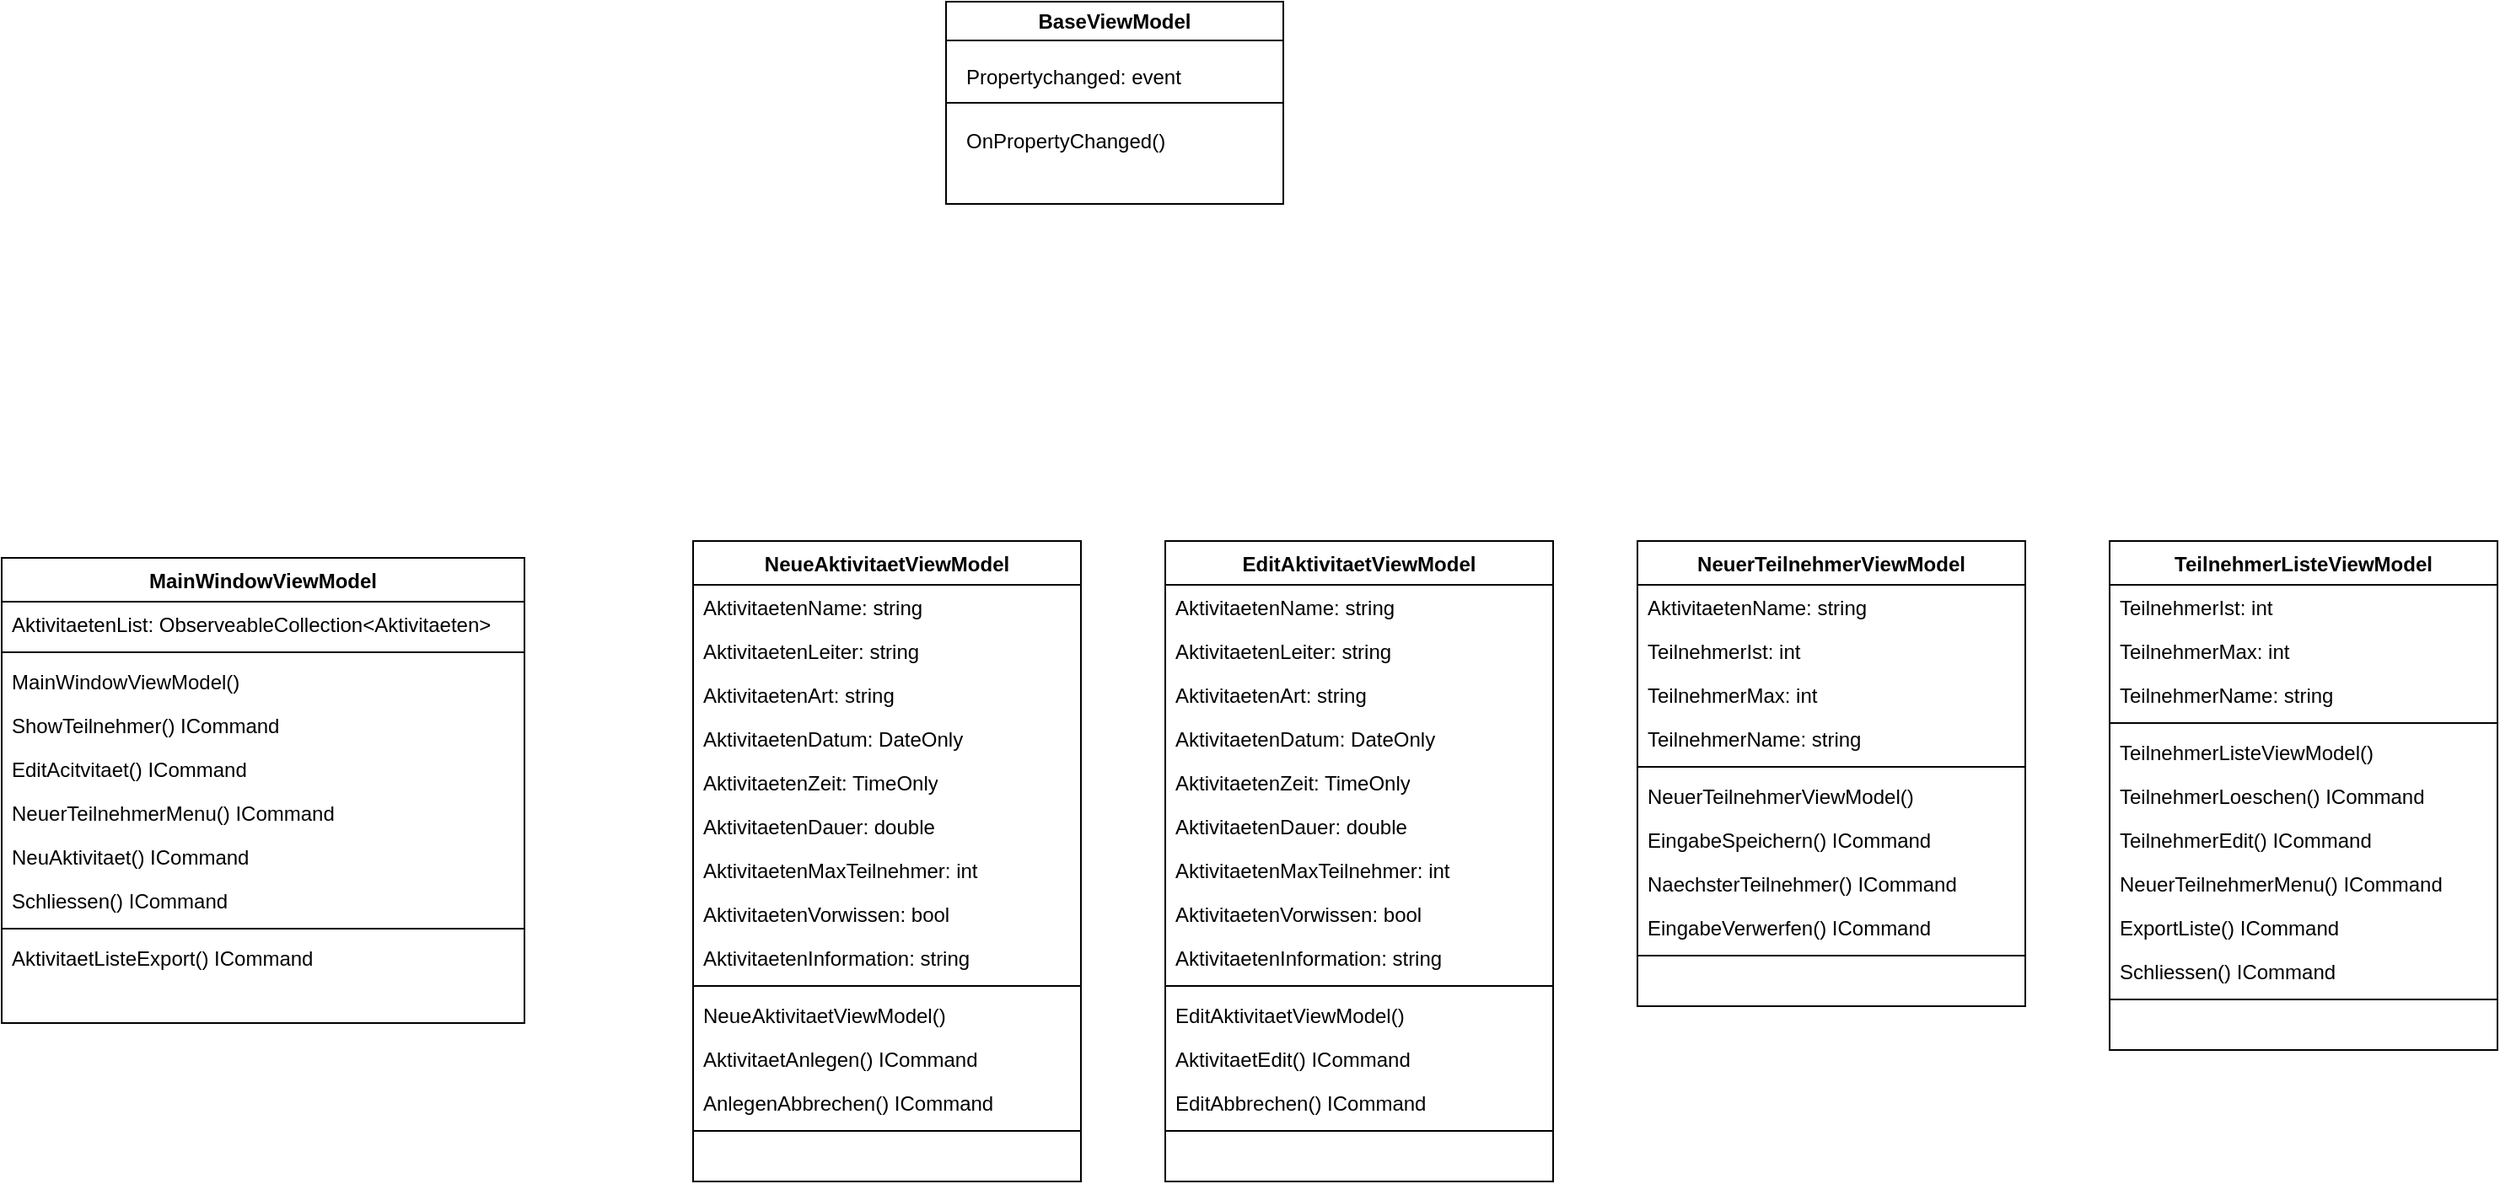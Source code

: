 <mxfile version="21.6.2" type="github">
  <diagram name="Page-1" id="RdVm4Sz-uKxTIq5BJe5c">
    <mxGraphModel dx="2074" dy="1153" grid="1" gridSize="10" guides="1" tooltips="1" connect="1" arrows="1" fold="1" page="1" pageScale="1" pageWidth="1654" pageHeight="1169" math="0" shadow="0">
      <root>
        <mxCell id="0" />
        <mxCell id="1" parent="0" />
        <mxCell id="Tb_Kh7ZDN0dCihc9eWvm-25" value="BaseViewModel" style="swimlane;whiteSpace=wrap;html=1;" parent="1" vertex="1">
          <mxGeometry x="630" y="40" width="200" height="120" as="geometry" />
        </mxCell>
        <mxCell id="Tb_Kh7ZDN0dCihc9eWvm-26" value="&lt;div align=&quot;left&quot;&gt;Propertychanged: event&lt;/div&gt;" style="text;html=1;align=left;verticalAlign=middle;resizable=0;points=[];autosize=1;strokeColor=none;fillColor=none;" parent="Tb_Kh7ZDN0dCihc9eWvm-25" vertex="1">
          <mxGeometry x="10" y="30" width="150" height="30" as="geometry" />
        </mxCell>
        <mxCell id="Tb_Kh7ZDN0dCihc9eWvm-27" value="" style="edgeStyle=none;orthogonalLoop=1;jettySize=auto;html=1;rounded=0;endArrow=none;endFill=0;" parent="Tb_Kh7ZDN0dCihc9eWvm-25" edge="1">
          <mxGeometry width="100" relative="1" as="geometry">
            <mxPoint y="60" as="sourcePoint" />
            <mxPoint x="200" y="60" as="targetPoint" />
            <Array as="points">
              <mxPoint x="100" y="60" />
            </Array>
          </mxGeometry>
        </mxCell>
        <mxCell id="Tb_Kh7ZDN0dCihc9eWvm-28" value="&lt;div align=&quot;left&quot;&gt;OnPropertyChanged()&lt;/div&gt;" style="text;html=1;align=left;verticalAlign=middle;resizable=0;points=[];autosize=1;strokeColor=none;fillColor=none;" parent="Tb_Kh7ZDN0dCihc9eWvm-25" vertex="1">
          <mxGeometry x="10" y="68" width="140" height="30" as="geometry" />
        </mxCell>
        <mxCell id="Tb_Kh7ZDN0dCihc9eWvm-29" value="NeueAktivitaetViewModel" style="swimlane;fontStyle=1;align=center;verticalAlign=top;childLayout=stackLayout;horizontal=1;startSize=26;horizontalStack=0;resizeParent=1;resizeParentMax=0;resizeLast=0;collapsible=1;marginBottom=0;whiteSpace=wrap;html=1;" parent="1" vertex="1">
          <mxGeometry x="480" y="360" width="230" height="380" as="geometry" />
        </mxCell>
        <mxCell id="Tb_Kh7ZDN0dCihc9eWvm-30" value="AktivitaetenName: string" style="text;strokeColor=none;fillColor=none;align=left;verticalAlign=top;spacingLeft=4;spacingRight=4;overflow=hidden;rotatable=0;points=[[0,0.5],[1,0.5]];portConstraint=eastwest;whiteSpace=wrap;html=1;" parent="Tb_Kh7ZDN0dCihc9eWvm-29" vertex="1">
          <mxGeometry y="26" width="230" height="26" as="geometry" />
        </mxCell>
        <mxCell id="Tb_Kh7ZDN0dCihc9eWvm-70" value="AktivitaetenLeiter: string" style="text;strokeColor=none;fillColor=none;align=left;verticalAlign=top;spacingLeft=4;spacingRight=4;overflow=hidden;rotatable=0;points=[[0,0.5],[1,0.5]];portConstraint=eastwest;whiteSpace=wrap;html=1;" parent="Tb_Kh7ZDN0dCihc9eWvm-29" vertex="1">
          <mxGeometry y="52" width="230" height="26" as="geometry" />
        </mxCell>
        <mxCell id="Tb_Kh7ZDN0dCihc9eWvm-69" value="AktivitaetenArt: string" style="text;strokeColor=none;fillColor=none;align=left;verticalAlign=top;spacingLeft=4;spacingRight=4;overflow=hidden;rotatable=0;points=[[0,0.5],[1,0.5]];portConstraint=eastwest;whiteSpace=wrap;html=1;" parent="Tb_Kh7ZDN0dCihc9eWvm-29" vertex="1">
          <mxGeometry y="78" width="230" height="26" as="geometry" />
        </mxCell>
        <mxCell id="Tb_Kh7ZDN0dCihc9eWvm-68" value="AktivitaetenDatum: DateOnly" style="text;strokeColor=none;fillColor=none;align=left;verticalAlign=top;spacingLeft=4;spacingRight=4;overflow=hidden;rotatable=0;points=[[0,0.5],[1,0.5]];portConstraint=eastwest;whiteSpace=wrap;html=1;" parent="Tb_Kh7ZDN0dCihc9eWvm-29" vertex="1">
          <mxGeometry y="104" width="230" height="26" as="geometry" />
        </mxCell>
        <mxCell id="Tb_Kh7ZDN0dCihc9eWvm-67" value="AktivitaetenZeit: TimeOnly" style="text;strokeColor=none;fillColor=none;align=left;verticalAlign=top;spacingLeft=4;spacingRight=4;overflow=hidden;rotatable=0;points=[[0,0.5],[1,0.5]];portConstraint=eastwest;whiteSpace=wrap;html=1;" parent="Tb_Kh7ZDN0dCihc9eWvm-29" vertex="1">
          <mxGeometry y="130" width="230" height="26" as="geometry" />
        </mxCell>
        <mxCell id="Tb_Kh7ZDN0dCihc9eWvm-66" value="AktivitaetenDauer: double" style="text;strokeColor=none;fillColor=none;align=left;verticalAlign=top;spacingLeft=4;spacingRight=4;overflow=hidden;rotatable=0;points=[[0,0.5],[1,0.5]];portConstraint=eastwest;whiteSpace=wrap;html=1;" parent="Tb_Kh7ZDN0dCihc9eWvm-29" vertex="1">
          <mxGeometry y="156" width="230" height="26" as="geometry" />
        </mxCell>
        <mxCell id="Tb_Kh7ZDN0dCihc9eWvm-65" value="AktivitaetenMaxTeilnehmer: int" style="text;strokeColor=none;fillColor=none;align=left;verticalAlign=top;spacingLeft=4;spacingRight=4;overflow=hidden;rotatable=0;points=[[0,0.5],[1,0.5]];portConstraint=eastwest;whiteSpace=wrap;html=1;" parent="Tb_Kh7ZDN0dCihc9eWvm-29" vertex="1">
          <mxGeometry y="182" width="230" height="26" as="geometry" />
        </mxCell>
        <mxCell id="Tb_Kh7ZDN0dCihc9eWvm-64" value="AktivitaetenVorwissen: bool" style="text;strokeColor=none;fillColor=none;align=left;verticalAlign=top;spacingLeft=4;spacingRight=4;overflow=hidden;rotatable=0;points=[[0,0.5],[1,0.5]];portConstraint=eastwest;whiteSpace=wrap;html=1;" parent="Tb_Kh7ZDN0dCihc9eWvm-29" vertex="1">
          <mxGeometry y="208" width="230" height="26" as="geometry" />
        </mxCell>
        <mxCell id="Tb_Kh7ZDN0dCihc9eWvm-71" value="AktivitaetenInformation: string" style="text;strokeColor=none;fillColor=none;align=left;verticalAlign=top;spacingLeft=4;spacingRight=4;overflow=hidden;rotatable=0;points=[[0,0.5],[1,0.5]];portConstraint=eastwest;whiteSpace=wrap;html=1;" parent="Tb_Kh7ZDN0dCihc9eWvm-29" vertex="1">
          <mxGeometry y="234" width="230" height="26" as="geometry" />
        </mxCell>
        <mxCell id="Tb_Kh7ZDN0dCihc9eWvm-31" value="" style="line;strokeWidth=1;fillColor=none;align=left;verticalAlign=middle;spacingTop=-1;spacingLeft=3;spacingRight=3;rotatable=0;labelPosition=right;points=[];portConstraint=eastwest;strokeColor=inherit;" parent="Tb_Kh7ZDN0dCihc9eWvm-29" vertex="1">
          <mxGeometry y="260" width="230" height="8" as="geometry" />
        </mxCell>
        <mxCell id="Tb_Kh7ZDN0dCihc9eWvm-32" value="NeueAktivitaetViewModel()" style="text;strokeColor=none;fillColor=none;align=left;verticalAlign=top;spacingLeft=4;spacingRight=4;overflow=hidden;rotatable=0;points=[[0,0.5],[1,0.5]];portConstraint=eastwest;whiteSpace=wrap;html=1;" parent="Tb_Kh7ZDN0dCihc9eWvm-29" vertex="1">
          <mxGeometry y="268" width="230" height="26" as="geometry" />
        </mxCell>
        <mxCell id="Tb_Kh7ZDN0dCihc9eWvm-38" value="AktivitaetAnlegen() ICommand" style="text;strokeColor=none;fillColor=none;align=left;verticalAlign=top;spacingLeft=4;spacingRight=4;overflow=hidden;rotatable=0;points=[[0,0.5],[1,0.5]];portConstraint=eastwest;whiteSpace=wrap;html=1;" parent="Tb_Kh7ZDN0dCihc9eWvm-29" vertex="1">
          <mxGeometry y="294" width="230" height="26" as="geometry" />
        </mxCell>
        <mxCell id="Tb_Kh7ZDN0dCihc9eWvm-37" value="AnlegenAbbrechen() ICommand" style="text;strokeColor=none;fillColor=none;align=left;verticalAlign=top;spacingLeft=4;spacingRight=4;overflow=hidden;rotatable=0;points=[[0,0.5],[1,0.5]];portConstraint=eastwest;whiteSpace=wrap;html=1;" parent="Tb_Kh7ZDN0dCihc9eWvm-29" vertex="1">
          <mxGeometry y="320" width="230" height="26" as="geometry" />
        </mxCell>
        <mxCell id="Tb_Kh7ZDN0dCihc9eWvm-41" value="" style="line;strokeWidth=1;fillColor=none;align=left;verticalAlign=middle;spacingTop=-1;spacingLeft=3;spacingRight=3;rotatable=0;labelPosition=right;points=[];portConstraint=eastwest;strokeColor=inherit;" parent="Tb_Kh7ZDN0dCihc9eWvm-29" vertex="1">
          <mxGeometry y="346" width="230" height="8" as="geometry" />
        </mxCell>
        <mxCell id="Tb_Kh7ZDN0dCihc9eWvm-39" style="text;strokeColor=none;fillColor=none;align=left;verticalAlign=top;spacingLeft=4;spacingRight=4;overflow=hidden;rotatable=0;points=[[0,0.5],[1,0.5]];portConstraint=eastwest;whiteSpace=wrap;html=1;" parent="Tb_Kh7ZDN0dCihc9eWvm-29" vertex="1">
          <mxGeometry y="354" width="230" height="26" as="geometry" />
        </mxCell>
        <mxCell id="Tb_Kh7ZDN0dCihc9eWvm-53" value="MainWindowViewModel" style="swimlane;fontStyle=1;align=center;verticalAlign=top;childLayout=stackLayout;horizontal=1;startSize=26;horizontalStack=0;resizeParent=1;resizeParentMax=0;resizeLast=0;collapsible=1;marginBottom=0;whiteSpace=wrap;html=1;" parent="1" vertex="1">
          <mxGeometry x="70" y="370" width="310" height="276" as="geometry" />
        </mxCell>
        <mxCell id="Tb_Kh7ZDN0dCihc9eWvm-54" value="AktivitaetenList: ObserveableCollection&amp;lt;Aktivitaeten&amp;gt;" style="text;strokeColor=none;fillColor=none;align=left;verticalAlign=top;spacingLeft=4;spacingRight=4;overflow=hidden;rotatable=0;points=[[0,0.5],[1,0.5]];portConstraint=eastwest;whiteSpace=wrap;html=1;" parent="Tb_Kh7ZDN0dCihc9eWvm-53" vertex="1">
          <mxGeometry y="26" width="310" height="26" as="geometry" />
        </mxCell>
        <mxCell id="Tb_Kh7ZDN0dCihc9eWvm-55" value="" style="line;strokeWidth=1;fillColor=none;align=left;verticalAlign=middle;spacingTop=-1;spacingLeft=3;spacingRight=3;rotatable=0;labelPosition=right;points=[];portConstraint=eastwest;strokeColor=inherit;" parent="Tb_Kh7ZDN0dCihc9eWvm-53" vertex="1">
          <mxGeometry y="52" width="310" height="8" as="geometry" />
        </mxCell>
        <mxCell id="Tb_Kh7ZDN0dCihc9eWvm-56" value="MainWindowViewModel()" style="text;strokeColor=none;fillColor=none;align=left;verticalAlign=top;spacingLeft=4;spacingRight=4;overflow=hidden;rotatable=0;points=[[0,0.5],[1,0.5]];portConstraint=eastwest;whiteSpace=wrap;html=1;" parent="Tb_Kh7ZDN0dCihc9eWvm-53" vertex="1">
          <mxGeometry y="60" width="310" height="26" as="geometry" />
        </mxCell>
        <mxCell id="Tb_Kh7ZDN0dCihc9eWvm-57" value="ShowTeilnehmer() ICommand" style="text;strokeColor=none;fillColor=none;align=left;verticalAlign=top;spacingLeft=4;spacingRight=4;overflow=hidden;rotatable=0;points=[[0,0.5],[1,0.5]];portConstraint=eastwest;whiteSpace=wrap;html=1;" parent="Tb_Kh7ZDN0dCihc9eWvm-53" vertex="1">
          <mxGeometry y="86" width="310" height="26" as="geometry" />
        </mxCell>
        <mxCell id="Tb_Kh7ZDN0dCihc9eWvm-58" value="EditAcitvitaet() ICommand" style="text;strokeColor=none;fillColor=none;align=left;verticalAlign=top;spacingLeft=4;spacingRight=4;overflow=hidden;rotatable=0;points=[[0,0.5],[1,0.5]];portConstraint=eastwest;whiteSpace=wrap;html=1;" parent="Tb_Kh7ZDN0dCihc9eWvm-53" vertex="1">
          <mxGeometry y="112" width="310" height="26" as="geometry" />
        </mxCell>
        <mxCell id="Tb_Kh7ZDN0dCihc9eWvm-59" value="NeuerTeilnehmerMenu() ICommand" style="text;strokeColor=none;fillColor=none;align=left;verticalAlign=top;spacingLeft=4;spacingRight=4;overflow=hidden;rotatable=0;points=[[0,0.5],[1,0.5]];portConstraint=eastwest;whiteSpace=wrap;html=1;" parent="Tb_Kh7ZDN0dCihc9eWvm-53" vertex="1">
          <mxGeometry y="138" width="310" height="26" as="geometry" />
        </mxCell>
        <mxCell id="Tb_Kh7ZDN0dCihc9eWvm-60" value="NeuAktivitaet() ICommand" style="text;strokeColor=none;fillColor=none;align=left;verticalAlign=top;spacingLeft=4;spacingRight=4;overflow=hidden;rotatable=0;points=[[0,0.5],[1,0.5]];portConstraint=eastwest;whiteSpace=wrap;html=1;" parent="Tb_Kh7ZDN0dCihc9eWvm-53" vertex="1">
          <mxGeometry y="164" width="310" height="26" as="geometry" />
        </mxCell>
        <mxCell id="oz02Voas3NL-4zCet6B7-17" value="Schliessen() ICommand" style="text;strokeColor=none;fillColor=none;align=left;verticalAlign=top;spacingLeft=4;spacingRight=4;overflow=hidden;rotatable=0;points=[[0,0.5],[1,0.5]];portConstraint=eastwest;whiteSpace=wrap;html=1;" vertex="1" parent="Tb_Kh7ZDN0dCihc9eWvm-53">
          <mxGeometry y="190" width="310" height="26" as="geometry" />
        </mxCell>
        <mxCell id="Tb_Kh7ZDN0dCihc9eWvm-61" value="" style="line;strokeWidth=1;fillColor=none;align=left;verticalAlign=middle;spacingTop=-1;spacingLeft=3;spacingRight=3;rotatable=0;labelPosition=right;points=[];portConstraint=eastwest;strokeColor=inherit;" parent="Tb_Kh7ZDN0dCihc9eWvm-53" vertex="1">
          <mxGeometry y="216" width="310" height="8" as="geometry" />
        </mxCell>
        <mxCell id="Tb_Kh7ZDN0dCihc9eWvm-62" value="AktivitaetListeExport() ICommand" style="text;strokeColor=none;fillColor=none;align=left;verticalAlign=top;spacingLeft=4;spacingRight=4;overflow=hidden;rotatable=0;points=[[0,0.5],[1,0.5]];portConstraint=eastwest;whiteSpace=wrap;html=1;" parent="Tb_Kh7ZDN0dCihc9eWvm-53" vertex="1">
          <mxGeometry y="224" width="310" height="26" as="geometry" />
        </mxCell>
        <mxCell id="Tb_Kh7ZDN0dCihc9eWvm-63" style="text;strokeColor=none;fillColor=none;align=left;verticalAlign=top;spacingLeft=4;spacingRight=4;overflow=hidden;rotatable=0;points=[[0,0.5],[1,0.5]];portConstraint=eastwest;whiteSpace=wrap;html=1;" parent="Tb_Kh7ZDN0dCihc9eWvm-53" vertex="1">
          <mxGeometry y="250" width="310" height="26" as="geometry" />
        </mxCell>
        <mxCell id="oz02Voas3NL-4zCet6B7-1" value="EditAktivitaetViewModel" style="swimlane;fontStyle=1;align=center;verticalAlign=top;childLayout=stackLayout;horizontal=1;startSize=26;horizontalStack=0;resizeParent=1;resizeParentMax=0;resizeLast=0;collapsible=1;marginBottom=0;whiteSpace=wrap;html=1;" vertex="1" parent="1">
          <mxGeometry x="760" y="360" width="230" height="380" as="geometry" />
        </mxCell>
        <mxCell id="oz02Voas3NL-4zCet6B7-2" value="AktivitaetenName: string" style="text;strokeColor=none;fillColor=none;align=left;verticalAlign=top;spacingLeft=4;spacingRight=4;overflow=hidden;rotatable=0;points=[[0,0.5],[1,0.5]];portConstraint=eastwest;whiteSpace=wrap;html=1;" vertex="1" parent="oz02Voas3NL-4zCet6B7-1">
          <mxGeometry y="26" width="230" height="26" as="geometry" />
        </mxCell>
        <mxCell id="oz02Voas3NL-4zCet6B7-3" value="AktivitaetenLeiter: string" style="text;strokeColor=none;fillColor=none;align=left;verticalAlign=top;spacingLeft=4;spacingRight=4;overflow=hidden;rotatable=0;points=[[0,0.5],[1,0.5]];portConstraint=eastwest;whiteSpace=wrap;html=1;" vertex="1" parent="oz02Voas3NL-4zCet6B7-1">
          <mxGeometry y="52" width="230" height="26" as="geometry" />
        </mxCell>
        <mxCell id="oz02Voas3NL-4zCet6B7-4" value="AktivitaetenArt: string" style="text;strokeColor=none;fillColor=none;align=left;verticalAlign=top;spacingLeft=4;spacingRight=4;overflow=hidden;rotatable=0;points=[[0,0.5],[1,0.5]];portConstraint=eastwest;whiteSpace=wrap;html=1;" vertex="1" parent="oz02Voas3NL-4zCet6B7-1">
          <mxGeometry y="78" width="230" height="26" as="geometry" />
        </mxCell>
        <mxCell id="oz02Voas3NL-4zCet6B7-5" value="AktivitaetenDatum: DateOnly" style="text;strokeColor=none;fillColor=none;align=left;verticalAlign=top;spacingLeft=4;spacingRight=4;overflow=hidden;rotatable=0;points=[[0,0.5],[1,0.5]];portConstraint=eastwest;whiteSpace=wrap;html=1;" vertex="1" parent="oz02Voas3NL-4zCet6B7-1">
          <mxGeometry y="104" width="230" height="26" as="geometry" />
        </mxCell>
        <mxCell id="oz02Voas3NL-4zCet6B7-6" value="AktivitaetenZeit: TimeOnly" style="text;strokeColor=none;fillColor=none;align=left;verticalAlign=top;spacingLeft=4;spacingRight=4;overflow=hidden;rotatable=0;points=[[0,0.5],[1,0.5]];portConstraint=eastwest;whiteSpace=wrap;html=1;" vertex="1" parent="oz02Voas3NL-4zCet6B7-1">
          <mxGeometry y="130" width="230" height="26" as="geometry" />
        </mxCell>
        <mxCell id="oz02Voas3NL-4zCet6B7-7" value="AktivitaetenDauer: double" style="text;strokeColor=none;fillColor=none;align=left;verticalAlign=top;spacingLeft=4;spacingRight=4;overflow=hidden;rotatable=0;points=[[0,0.5],[1,0.5]];portConstraint=eastwest;whiteSpace=wrap;html=1;" vertex="1" parent="oz02Voas3NL-4zCet6B7-1">
          <mxGeometry y="156" width="230" height="26" as="geometry" />
        </mxCell>
        <mxCell id="oz02Voas3NL-4zCet6B7-8" value="AktivitaetenMaxTeilnehmer: int" style="text;strokeColor=none;fillColor=none;align=left;verticalAlign=top;spacingLeft=4;spacingRight=4;overflow=hidden;rotatable=0;points=[[0,0.5],[1,0.5]];portConstraint=eastwest;whiteSpace=wrap;html=1;" vertex="1" parent="oz02Voas3NL-4zCet6B7-1">
          <mxGeometry y="182" width="230" height="26" as="geometry" />
        </mxCell>
        <mxCell id="oz02Voas3NL-4zCet6B7-9" value="AktivitaetenVorwissen: bool" style="text;strokeColor=none;fillColor=none;align=left;verticalAlign=top;spacingLeft=4;spacingRight=4;overflow=hidden;rotatable=0;points=[[0,0.5],[1,0.5]];portConstraint=eastwest;whiteSpace=wrap;html=1;" vertex="1" parent="oz02Voas3NL-4zCet6B7-1">
          <mxGeometry y="208" width="230" height="26" as="geometry" />
        </mxCell>
        <mxCell id="oz02Voas3NL-4zCet6B7-10" value="AktivitaetenInformation: string" style="text;strokeColor=none;fillColor=none;align=left;verticalAlign=top;spacingLeft=4;spacingRight=4;overflow=hidden;rotatable=0;points=[[0,0.5],[1,0.5]];portConstraint=eastwest;whiteSpace=wrap;html=1;" vertex="1" parent="oz02Voas3NL-4zCet6B7-1">
          <mxGeometry y="234" width="230" height="26" as="geometry" />
        </mxCell>
        <mxCell id="oz02Voas3NL-4zCet6B7-11" value="" style="line;strokeWidth=1;fillColor=none;align=left;verticalAlign=middle;spacingTop=-1;spacingLeft=3;spacingRight=3;rotatable=0;labelPosition=right;points=[];portConstraint=eastwest;strokeColor=inherit;" vertex="1" parent="oz02Voas3NL-4zCet6B7-1">
          <mxGeometry y="260" width="230" height="8" as="geometry" />
        </mxCell>
        <mxCell id="oz02Voas3NL-4zCet6B7-12" value="EditAktivitaetViewModel()" style="text;strokeColor=none;fillColor=none;align=left;verticalAlign=top;spacingLeft=4;spacingRight=4;overflow=hidden;rotatable=0;points=[[0,0.5],[1,0.5]];portConstraint=eastwest;whiteSpace=wrap;html=1;" vertex="1" parent="oz02Voas3NL-4zCet6B7-1">
          <mxGeometry y="268" width="230" height="26" as="geometry" />
        </mxCell>
        <mxCell id="oz02Voas3NL-4zCet6B7-13" value="AktivitaetEdit() ICommand" style="text;strokeColor=none;fillColor=none;align=left;verticalAlign=top;spacingLeft=4;spacingRight=4;overflow=hidden;rotatable=0;points=[[0,0.5],[1,0.5]];portConstraint=eastwest;whiteSpace=wrap;html=1;" vertex="1" parent="oz02Voas3NL-4zCet6B7-1">
          <mxGeometry y="294" width="230" height="26" as="geometry" />
        </mxCell>
        <mxCell id="oz02Voas3NL-4zCet6B7-14" value="EditAbbrechen() ICommand" style="text;strokeColor=none;fillColor=none;align=left;verticalAlign=top;spacingLeft=4;spacingRight=4;overflow=hidden;rotatable=0;points=[[0,0.5],[1,0.5]];portConstraint=eastwest;whiteSpace=wrap;html=1;" vertex="1" parent="oz02Voas3NL-4zCet6B7-1">
          <mxGeometry y="320" width="230" height="26" as="geometry" />
        </mxCell>
        <mxCell id="oz02Voas3NL-4zCet6B7-15" value="" style="line;strokeWidth=1;fillColor=none;align=left;verticalAlign=middle;spacingTop=-1;spacingLeft=3;spacingRight=3;rotatable=0;labelPosition=right;points=[];portConstraint=eastwest;strokeColor=inherit;" vertex="1" parent="oz02Voas3NL-4zCet6B7-1">
          <mxGeometry y="346" width="230" height="8" as="geometry" />
        </mxCell>
        <mxCell id="oz02Voas3NL-4zCet6B7-16" style="text;strokeColor=none;fillColor=none;align=left;verticalAlign=top;spacingLeft=4;spacingRight=4;overflow=hidden;rotatable=0;points=[[0,0.5],[1,0.5]];portConstraint=eastwest;whiteSpace=wrap;html=1;" vertex="1" parent="oz02Voas3NL-4zCet6B7-1">
          <mxGeometry y="354" width="230" height="26" as="geometry" />
        </mxCell>
        <mxCell id="oz02Voas3NL-4zCet6B7-18" value="NeuerTeilnehmerViewModel" style="swimlane;fontStyle=1;align=center;verticalAlign=top;childLayout=stackLayout;horizontal=1;startSize=26;horizontalStack=0;resizeParent=1;resizeParentMax=0;resizeLast=0;collapsible=1;marginBottom=0;whiteSpace=wrap;html=1;" vertex="1" parent="1">
          <mxGeometry x="1040" y="360" width="230" height="276" as="geometry" />
        </mxCell>
        <mxCell id="oz02Voas3NL-4zCet6B7-19" value="AktivitaetenName: string" style="text;strokeColor=none;fillColor=none;align=left;verticalAlign=top;spacingLeft=4;spacingRight=4;overflow=hidden;rotatable=0;points=[[0,0.5],[1,0.5]];portConstraint=eastwest;whiteSpace=wrap;html=1;" vertex="1" parent="oz02Voas3NL-4zCet6B7-18">
          <mxGeometry y="26" width="230" height="26" as="geometry" />
        </mxCell>
        <mxCell id="oz02Voas3NL-4zCet6B7-25" value="TeilnehmerIst: int" style="text;strokeColor=none;fillColor=none;align=left;verticalAlign=top;spacingLeft=4;spacingRight=4;overflow=hidden;rotatable=0;points=[[0,0.5],[1,0.5]];portConstraint=eastwest;whiteSpace=wrap;html=1;" vertex="1" parent="oz02Voas3NL-4zCet6B7-18">
          <mxGeometry y="52" width="230" height="26" as="geometry" />
        </mxCell>
        <mxCell id="oz02Voas3NL-4zCet6B7-26" value="TeilnehmerMax: int" style="text;strokeColor=none;fillColor=none;align=left;verticalAlign=top;spacingLeft=4;spacingRight=4;overflow=hidden;rotatable=0;points=[[0,0.5],[1,0.5]];portConstraint=eastwest;whiteSpace=wrap;html=1;" vertex="1" parent="oz02Voas3NL-4zCet6B7-18">
          <mxGeometry y="78" width="230" height="26" as="geometry" />
        </mxCell>
        <mxCell id="oz02Voas3NL-4zCet6B7-27" value="TeilnehmerName: string" style="text;strokeColor=none;fillColor=none;align=left;verticalAlign=top;spacingLeft=4;spacingRight=4;overflow=hidden;rotatable=0;points=[[0,0.5],[1,0.5]];portConstraint=eastwest;whiteSpace=wrap;html=1;" vertex="1" parent="oz02Voas3NL-4zCet6B7-18">
          <mxGeometry y="104" width="230" height="26" as="geometry" />
        </mxCell>
        <mxCell id="oz02Voas3NL-4zCet6B7-28" value="" style="line;strokeWidth=1;fillColor=none;align=left;verticalAlign=middle;spacingTop=-1;spacingLeft=3;spacingRight=3;rotatable=0;labelPosition=right;points=[];portConstraint=eastwest;strokeColor=inherit;" vertex="1" parent="oz02Voas3NL-4zCet6B7-18">
          <mxGeometry y="130" width="230" height="8" as="geometry" />
        </mxCell>
        <mxCell id="oz02Voas3NL-4zCet6B7-29" value="NeuerTeilnehmerViewModel()" style="text;strokeColor=none;fillColor=none;align=left;verticalAlign=top;spacingLeft=4;spacingRight=4;overflow=hidden;rotatable=0;points=[[0,0.5],[1,0.5]];portConstraint=eastwest;whiteSpace=wrap;html=1;" vertex="1" parent="oz02Voas3NL-4zCet6B7-18">
          <mxGeometry y="138" width="230" height="26" as="geometry" />
        </mxCell>
        <mxCell id="oz02Voas3NL-4zCet6B7-34" value="EingabeSpeichern() ICommand" style="text;strokeColor=none;fillColor=none;align=left;verticalAlign=top;spacingLeft=4;spacingRight=4;overflow=hidden;rotatable=0;points=[[0,0.5],[1,0.5]];portConstraint=eastwest;whiteSpace=wrap;html=1;" vertex="1" parent="oz02Voas3NL-4zCet6B7-18">
          <mxGeometry y="164" width="230" height="26" as="geometry" />
        </mxCell>
        <mxCell id="oz02Voas3NL-4zCet6B7-30" value="NaechsterTeilnehmer() ICommand" style="text;strokeColor=none;fillColor=none;align=left;verticalAlign=top;spacingLeft=4;spacingRight=4;overflow=hidden;rotatable=0;points=[[0,0.5],[1,0.5]];portConstraint=eastwest;whiteSpace=wrap;html=1;" vertex="1" parent="oz02Voas3NL-4zCet6B7-18">
          <mxGeometry y="190" width="230" height="26" as="geometry" />
        </mxCell>
        <mxCell id="oz02Voas3NL-4zCet6B7-31" value="EingabeVerwerfen() ICommand" style="text;strokeColor=none;fillColor=none;align=left;verticalAlign=top;spacingLeft=4;spacingRight=4;overflow=hidden;rotatable=0;points=[[0,0.5],[1,0.5]];portConstraint=eastwest;whiteSpace=wrap;html=1;" vertex="1" parent="oz02Voas3NL-4zCet6B7-18">
          <mxGeometry y="216" width="230" height="26" as="geometry" />
        </mxCell>
        <mxCell id="oz02Voas3NL-4zCet6B7-32" value="" style="line;strokeWidth=1;fillColor=none;align=left;verticalAlign=middle;spacingTop=-1;spacingLeft=3;spacingRight=3;rotatable=0;labelPosition=right;points=[];portConstraint=eastwest;strokeColor=inherit;" vertex="1" parent="oz02Voas3NL-4zCet6B7-18">
          <mxGeometry y="242" width="230" height="8" as="geometry" />
        </mxCell>
        <mxCell id="oz02Voas3NL-4zCet6B7-33" style="text;strokeColor=none;fillColor=none;align=left;verticalAlign=top;spacingLeft=4;spacingRight=4;overflow=hidden;rotatable=0;points=[[0,0.5],[1,0.5]];portConstraint=eastwest;whiteSpace=wrap;html=1;" vertex="1" parent="oz02Voas3NL-4zCet6B7-18">
          <mxGeometry y="250" width="230" height="26" as="geometry" />
        </mxCell>
        <mxCell id="oz02Voas3NL-4zCet6B7-35" value="TeilnehmerListeViewModel" style="swimlane;fontStyle=1;align=center;verticalAlign=top;childLayout=stackLayout;horizontal=1;startSize=26;horizontalStack=0;resizeParent=1;resizeParentMax=0;resizeLast=0;collapsible=1;marginBottom=0;whiteSpace=wrap;html=1;" vertex="1" parent="1">
          <mxGeometry x="1320" y="360" width="230" height="302" as="geometry" />
        </mxCell>
        <mxCell id="oz02Voas3NL-4zCet6B7-37" value="TeilnehmerIst: int" style="text;strokeColor=none;fillColor=none;align=left;verticalAlign=top;spacingLeft=4;spacingRight=4;overflow=hidden;rotatable=0;points=[[0,0.5],[1,0.5]];portConstraint=eastwest;whiteSpace=wrap;html=1;" vertex="1" parent="oz02Voas3NL-4zCet6B7-35">
          <mxGeometry y="26" width="230" height="26" as="geometry" />
        </mxCell>
        <mxCell id="oz02Voas3NL-4zCet6B7-38" value="TeilnehmerMax: int" style="text;strokeColor=none;fillColor=none;align=left;verticalAlign=top;spacingLeft=4;spacingRight=4;overflow=hidden;rotatable=0;points=[[0,0.5],[1,0.5]];portConstraint=eastwest;whiteSpace=wrap;html=1;" vertex="1" parent="oz02Voas3NL-4zCet6B7-35">
          <mxGeometry y="52" width="230" height="26" as="geometry" />
        </mxCell>
        <mxCell id="oz02Voas3NL-4zCet6B7-39" value="TeilnehmerName: string" style="text;strokeColor=none;fillColor=none;align=left;verticalAlign=top;spacingLeft=4;spacingRight=4;overflow=hidden;rotatable=0;points=[[0,0.5],[1,0.5]];portConstraint=eastwest;whiteSpace=wrap;html=1;" vertex="1" parent="oz02Voas3NL-4zCet6B7-35">
          <mxGeometry y="78" width="230" height="26" as="geometry" />
        </mxCell>
        <mxCell id="oz02Voas3NL-4zCet6B7-40" value="" style="line;strokeWidth=1;fillColor=none;align=left;verticalAlign=middle;spacingTop=-1;spacingLeft=3;spacingRight=3;rotatable=0;labelPosition=right;points=[];portConstraint=eastwest;strokeColor=inherit;" vertex="1" parent="oz02Voas3NL-4zCet6B7-35">
          <mxGeometry y="104" width="230" height="8" as="geometry" />
        </mxCell>
        <mxCell id="oz02Voas3NL-4zCet6B7-41" value="TeilnehmerListeViewModel()" style="text;strokeColor=none;fillColor=none;align=left;verticalAlign=top;spacingLeft=4;spacingRight=4;overflow=hidden;rotatable=0;points=[[0,0.5],[1,0.5]];portConstraint=eastwest;whiteSpace=wrap;html=1;" vertex="1" parent="oz02Voas3NL-4zCet6B7-35">
          <mxGeometry y="112" width="230" height="26" as="geometry" />
        </mxCell>
        <mxCell id="oz02Voas3NL-4zCet6B7-42" value="TeilnehmerLoeschen() ICommand" style="text;strokeColor=none;fillColor=none;align=left;verticalAlign=top;spacingLeft=4;spacingRight=4;overflow=hidden;rotatable=0;points=[[0,0.5],[1,0.5]];portConstraint=eastwest;whiteSpace=wrap;html=1;" vertex="1" parent="oz02Voas3NL-4zCet6B7-35">
          <mxGeometry y="138" width="230" height="26" as="geometry" />
        </mxCell>
        <mxCell id="oz02Voas3NL-4zCet6B7-48" value="TeilnehmerEdit() ICommand" style="text;strokeColor=none;fillColor=none;align=left;verticalAlign=top;spacingLeft=4;spacingRight=4;overflow=hidden;rotatable=0;points=[[0,0.5],[1,0.5]];portConstraint=eastwest;whiteSpace=wrap;html=1;" vertex="1" parent="oz02Voas3NL-4zCet6B7-35">
          <mxGeometry y="164" width="230" height="26" as="geometry" />
        </mxCell>
        <mxCell id="oz02Voas3NL-4zCet6B7-43" value="NeuerTeilnehmerMenu() ICommand" style="text;strokeColor=none;fillColor=none;align=left;verticalAlign=top;spacingLeft=4;spacingRight=4;overflow=hidden;rotatable=0;points=[[0,0.5],[1,0.5]];portConstraint=eastwest;whiteSpace=wrap;html=1;" vertex="1" parent="oz02Voas3NL-4zCet6B7-35">
          <mxGeometry y="190" width="230" height="26" as="geometry" />
        </mxCell>
        <mxCell id="oz02Voas3NL-4zCet6B7-49" value="ExportListe() ICommand" style="text;strokeColor=none;fillColor=none;align=left;verticalAlign=top;spacingLeft=4;spacingRight=4;overflow=hidden;rotatable=0;points=[[0,0.5],[1,0.5]];portConstraint=eastwest;whiteSpace=wrap;html=1;" vertex="1" parent="oz02Voas3NL-4zCet6B7-35">
          <mxGeometry y="216" width="230" height="26" as="geometry" />
        </mxCell>
        <mxCell id="oz02Voas3NL-4zCet6B7-44" value="Schliessen() ICommand" style="text;strokeColor=none;fillColor=none;align=left;verticalAlign=top;spacingLeft=4;spacingRight=4;overflow=hidden;rotatable=0;points=[[0,0.5],[1,0.5]];portConstraint=eastwest;whiteSpace=wrap;html=1;" vertex="1" parent="oz02Voas3NL-4zCet6B7-35">
          <mxGeometry y="242" width="230" height="26" as="geometry" />
        </mxCell>
        <mxCell id="oz02Voas3NL-4zCet6B7-45" value="" style="line;strokeWidth=1;fillColor=none;align=left;verticalAlign=middle;spacingTop=-1;spacingLeft=3;spacingRight=3;rotatable=0;labelPosition=right;points=[];portConstraint=eastwest;strokeColor=inherit;" vertex="1" parent="oz02Voas3NL-4zCet6B7-35">
          <mxGeometry y="268" width="230" height="8" as="geometry" />
        </mxCell>
        <mxCell id="oz02Voas3NL-4zCet6B7-46" style="text;strokeColor=none;fillColor=none;align=left;verticalAlign=top;spacingLeft=4;spacingRight=4;overflow=hidden;rotatable=0;points=[[0,0.5],[1,0.5]];portConstraint=eastwest;whiteSpace=wrap;html=1;" vertex="1" parent="oz02Voas3NL-4zCet6B7-35">
          <mxGeometry y="276" width="230" height="26" as="geometry" />
        </mxCell>
      </root>
    </mxGraphModel>
  </diagram>
</mxfile>
